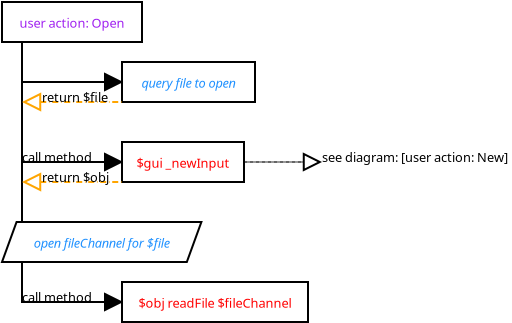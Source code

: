 <?xml version="1.0" encoding="UTF-8"?>
<dia:diagram xmlns:dia="http://www.lysator.liu.se/~alla/dia/"><dia:layer name="Background" visible="true"><dia:object type="Standard - ZigZagLine" version="0" id="O0"><dia:attribute name="obj_pos"><dia:point val="2,5"/></dia:attribute><dia:attribute name="obj_bb"><dia:rectangle val="1.95,4.95;7.071,9.05"/></dia:attribute><dia:attribute name="orth_points"><dia:point val="2,5"/><dia:point val="2,9"/><dia:point val="7,9"/><dia:point val="7,9"/></dia:attribute><dia:attribute name="orth_orient"><dia:enum val="1"/><dia:enum val="0"/><dia:enum val="1"/></dia:attribute><dia:attribute name="end_arrow"><dia:enum val="3"/></dia:attribute><dia:attribute name="end_arrow_length"><dia:real val="0.8"/></dia:attribute><dia:attribute name="end_arrow_width"><dia:real val="0.8"/></dia:attribute><dia:connections><dia:connection handle="1" to="O2" connection="7"/></dia:connections></dia:object><dia:object type="Standard - Text" version="0" id="O1"><dia:attribute name="obj_pos"><dia:point val="2,9"/></dia:attribute><dia:attribute name="obj_bb"><dia:rectangle val="1.978,8.277;5.6,9.345"/></dia:attribute><dia:attribute name="text"><dia:composite type="text"><dia:attribute name="string"><dia:string>#call method#</dia:string></dia:attribute><dia:attribute name="font"><dia:font family="sans" style="0" name="Courier"/></dia:attribute><dia:attribute name="height"><dia:real val="0.8"/></dia:attribute><dia:attribute name="pos"><dia:point val="2,9"/></dia:attribute><dia:attribute name="color"><dia:color val="#000000"/></dia:attribute><dia:attribute name="alignment"><dia:enum val="0"/></dia:attribute></dia:composite></dia:attribute></dia:object><dia:object type="Flowchart - Box" version="0" id="O2"><dia:attribute name="obj_pos"><dia:point val="7,8"/></dia:attribute><dia:attribute name="obj_bb"><dia:rectangle val="6.95,7.95;13.15,10.05"/></dia:attribute><dia:attribute name="elem_corner"><dia:point val="7,8"/></dia:attribute><dia:attribute name="elem_width"><dia:real val="6.1"/></dia:attribute><dia:attribute name="elem_height"><dia:real val="2"/></dia:attribute><dia:attribute name="show_background"><dia:boolean val="true"/></dia:attribute><dia:attribute name="padding"><dia:real val="0.5"/></dia:attribute><dia:attribute name="text"><dia:composite type="text"><dia:attribute name="string"><dia:string>#$gui _newInput#</dia:string></dia:attribute><dia:attribute name="font"><dia:font family="sans" style="0" name="Courier"/></dia:attribute><dia:attribute name="height"><dia:real val="0.8"/></dia:attribute><dia:attribute name="pos"><dia:point val="10.05,9.3"/></dia:attribute><dia:attribute name="color"><dia:color val="#ff0000"/></dia:attribute><dia:attribute name="alignment"><dia:enum val="1"/></dia:attribute></dia:composite></dia:attribute></dia:object><dia:object type="Flowchart - Box" version="0" id="O3"><dia:attribute name="obj_pos"><dia:point val="1,1"/></dia:attribute><dia:attribute name="obj_bb"><dia:rectangle val="0.95,0.95;8.05,3.05"/></dia:attribute><dia:attribute name="elem_corner"><dia:point val="1,1"/></dia:attribute><dia:attribute name="elem_width"><dia:real val="7"/></dia:attribute><dia:attribute name="elem_height"><dia:real val="2"/></dia:attribute><dia:attribute name="show_background"><dia:boolean val="true"/></dia:attribute><dia:attribute name="padding"><dia:real val="0.5"/></dia:attribute><dia:attribute name="text"><dia:composite type="text"><dia:attribute name="string"><dia:string>#user action: Open#</dia:string></dia:attribute><dia:attribute name="font"><dia:font family="sans" style="0" name="Courier"/></dia:attribute><dia:attribute name="height"><dia:real val="0.8"/></dia:attribute><dia:attribute name="pos"><dia:point val="4.5,2.3"/></dia:attribute><dia:attribute name="color"><dia:color val="#a020f0"/></dia:attribute><dia:attribute name="alignment"><dia:enum val="1"/></dia:attribute></dia:composite></dia:attribute></dia:object><dia:object type="Standard - ZigZagLine" version="0" id="O4"><dia:attribute name="obj_pos"><dia:point val="2,8"/></dia:attribute><dia:attribute name="obj_bb"><dia:rectangle val="1.95,7.95;7.071,16.05"/></dia:attribute><dia:attribute name="orth_points"><dia:point val="2,8"/><dia:point val="2,16"/><dia:point val="7,16"/><dia:point val="7,16"/></dia:attribute><dia:attribute name="orth_orient"><dia:enum val="1"/><dia:enum val="0"/><dia:enum val="1"/></dia:attribute><dia:attribute name="end_arrow"><dia:enum val="3"/></dia:attribute><dia:attribute name="end_arrow_length"><dia:real val="0.8"/></dia:attribute><dia:attribute name="end_arrow_width"><dia:real val="0.8"/></dia:attribute><dia:connections><dia:connection handle="1" to="O11" connection="7"/></dia:connections></dia:object><dia:object type="Standard - Line" version="0" id="O5"><dia:attribute name="obj_pos"><dia:point val="2,10"/></dia:attribute><dia:attribute name="obj_bb"><dia:rectangle val="1.95,9.2;7.05,10.8"/></dia:attribute><dia:attribute name="conn_endpoints"><dia:point val="2,10"/><dia:point val="7,10"/></dia:attribute><dia:attribute name="numcp"><dia:int val="1"/></dia:attribute><dia:attribute name="line_color"><dia:color val="#ffa500"/></dia:attribute><dia:attribute name="line_style"><dia:enum val="2"/></dia:attribute><dia:attribute name="start_arrow"><dia:enum val="2"/></dia:attribute><dia:attribute name="start_arrow_length"><dia:real val="0.8"/></dia:attribute><dia:attribute name="start_arrow_width"><dia:real val="0.8"/></dia:attribute><dia:attribute name="dashlength"><dia:real val="0.3"/></dia:attribute><dia:connections><dia:connection handle="1" to="O2" connection="11"/></dia:connections></dia:object><dia:object type="Standard - Text" version="0" id="O6"><dia:attribute name="obj_pos"><dia:point val="3,10"/></dia:attribute><dia:attribute name="obj_bb"><dia:rectangle val="3,9.277;6.572,10.345"/></dia:attribute><dia:attribute name="text"><dia:composite type="text"><dia:attribute name="string"><dia:string>#return $obj#</dia:string></dia:attribute><dia:attribute name="font"><dia:font family="sans" style="0" name="Courier"/></dia:attribute><dia:attribute name="height"><dia:real val="0.8"/></dia:attribute><dia:attribute name="pos"><dia:point val="3,10"/></dia:attribute><dia:attribute name="color"><dia:color val="#000000"/></dia:attribute><dia:attribute name="alignment"><dia:enum val="0"/></dia:attribute></dia:composite></dia:attribute></dia:object><dia:object type="Flowchart - Box" version="0" id="O7"><dia:attribute name="obj_pos"><dia:point val="7,4"/></dia:attribute><dia:attribute name="obj_bb"><dia:rectangle val="6.95,3.95;13.7,6.05"/></dia:attribute><dia:attribute name="elem_corner"><dia:point val="7,4"/></dia:attribute><dia:attribute name="elem_width"><dia:real val="6.65"/></dia:attribute><dia:attribute name="elem_height"><dia:real val="2"/></dia:attribute><dia:attribute name="show_background"><dia:boolean val="true"/></dia:attribute><dia:attribute name="padding"><dia:real val="0.5"/></dia:attribute><dia:attribute name="text"><dia:composite type="text"><dia:attribute name="string"><dia:string>#query file to open#</dia:string></dia:attribute><dia:attribute name="font"><dia:font family="sans" style="8" name="Courier"/></dia:attribute><dia:attribute name="height"><dia:real val="0.8"/></dia:attribute><dia:attribute name="pos"><dia:point val="10.325,5.3"/></dia:attribute><dia:attribute name="color"><dia:color val="#1e90ff"/></dia:attribute><dia:attribute name="alignment"><dia:enum val="1"/></dia:attribute></dia:composite></dia:attribute></dia:object><dia:object type="Standard - ZigZagLine" version="0" id="O8"><dia:attribute name="obj_pos"><dia:point val="2,3"/></dia:attribute><dia:attribute name="obj_bb"><dia:rectangle val="1.95,2.95;7.071,5.05"/></dia:attribute><dia:attribute name="orth_points"><dia:point val="2,3"/><dia:point val="2,5"/><dia:point val="7,5"/><dia:point val="7,5"/></dia:attribute><dia:attribute name="orth_orient"><dia:enum val="1"/><dia:enum val="0"/><dia:enum val="1"/></dia:attribute><dia:attribute name="end_arrow"><dia:enum val="3"/></dia:attribute><dia:attribute name="end_arrow_length"><dia:real val="0.8"/></dia:attribute><dia:attribute name="end_arrow_width"><dia:real val="0.8"/></dia:attribute><dia:connections><dia:connection handle="1" to="O7" connection="7"/></dia:connections></dia:object><dia:object type="Standard - Line" version="0" id="O9"><dia:attribute name="obj_pos"><dia:point val="2,6"/></dia:attribute><dia:attribute name="obj_bb"><dia:rectangle val="1.95,5.2;7.05,6.8"/></dia:attribute><dia:attribute name="conn_endpoints"><dia:point val="2,6"/><dia:point val="7,6"/></dia:attribute><dia:attribute name="numcp"><dia:int val="1"/></dia:attribute><dia:attribute name="line_color"><dia:color val="#ffa500"/></dia:attribute><dia:attribute name="line_style"><dia:enum val="2"/></dia:attribute><dia:attribute name="start_arrow"><dia:enum val="2"/></dia:attribute><dia:attribute name="start_arrow_length"><dia:real val="0.8"/></dia:attribute><dia:attribute name="start_arrow_width"><dia:real val="0.8"/></dia:attribute><dia:attribute name="dashlength"><dia:real val="0.3"/></dia:attribute><dia:connections><dia:connection handle="1" to="O7" connection="11"/></dia:connections></dia:object><dia:object type="Standard - Text" version="0" id="O10"><dia:attribute name="obj_pos"><dia:point val="3,6"/></dia:attribute><dia:attribute name="obj_bb"><dia:rectangle val="3,5.277;6.473,6.345"/></dia:attribute><dia:attribute name="text"><dia:composite type="text"><dia:attribute name="string"><dia:string>#return $file#</dia:string></dia:attribute><dia:attribute name="font"><dia:font family="sans" style="0" name="Courier"/></dia:attribute><dia:attribute name="height"><dia:real val="0.8"/></dia:attribute><dia:attribute name="pos"><dia:point val="3,6"/></dia:attribute><dia:attribute name="color"><dia:color val="#000000"/></dia:attribute><dia:attribute name="alignment"><dia:enum val="0"/></dia:attribute></dia:composite></dia:attribute></dia:object><dia:object type="Flowchart - Box" version="0" id="O11"><dia:attribute name="obj_pos"><dia:point val="7,15"/></dia:attribute><dia:attribute name="obj_bb"><dia:rectangle val="6.95,14.95;16.35,17.05"/></dia:attribute><dia:attribute name="elem_corner"><dia:point val="7,15"/></dia:attribute><dia:attribute name="elem_width"><dia:real val="9.3"/></dia:attribute><dia:attribute name="elem_height"><dia:real val="2"/></dia:attribute><dia:attribute name="show_background"><dia:boolean val="true"/></dia:attribute><dia:attribute name="padding"><dia:real val="0.5"/></dia:attribute><dia:attribute name="text"><dia:composite type="text"><dia:attribute name="string"><dia:string>#$obj readFile $fileChannel#</dia:string></dia:attribute><dia:attribute name="font"><dia:font family="sans" style="0" name="Courier"/></dia:attribute><dia:attribute name="height"><dia:real val="0.8"/></dia:attribute><dia:attribute name="pos"><dia:point val="11.65,16.3"/></dia:attribute><dia:attribute name="color"><dia:color val="#ff0000"/></dia:attribute><dia:attribute name="alignment"><dia:enum val="1"/></dia:attribute></dia:composite></dia:attribute></dia:object><dia:object type="Standard - Text" version="0" id="O12"><dia:attribute name="obj_pos"><dia:point val="2,16"/></dia:attribute><dia:attribute name="obj_bb"><dia:rectangle val="2,15.277;5.622,16.345"/></dia:attribute><dia:attribute name="text"><dia:composite type="text"><dia:attribute name="string"><dia:string>#call method#</dia:string></dia:attribute><dia:attribute name="font"><dia:font family="sans" style="0" name="Courier"/></dia:attribute><dia:attribute name="height"><dia:real val="0.8"/></dia:attribute><dia:attribute name="pos"><dia:point val="2,16"/></dia:attribute><dia:attribute name="color"><dia:color val="#000000"/></dia:attribute><dia:attribute name="alignment"><dia:enum val="0"/></dia:attribute></dia:composite></dia:attribute></dia:object><dia:object type="Standard - Text" version="0" id="O13"><dia:attribute name="obj_pos"><dia:point val="17,9"/></dia:attribute><dia:attribute name="obj_bb"><dia:rectangle val="17,8.277;27.223,9.345"/></dia:attribute><dia:attribute name="text"><dia:composite type="text"><dia:attribute name="string"><dia:string>#see diagram: [user action: New]#</dia:string></dia:attribute><dia:attribute name="font"><dia:font family="sans" style="0" name="Courier"/></dia:attribute><dia:attribute name="height"><dia:real val="0.8"/></dia:attribute><dia:attribute name="pos"><dia:point val="17,9"/></dia:attribute><dia:attribute name="color"><dia:color val="#000000"/></dia:attribute><dia:attribute name="alignment"><dia:enum val="0"/></dia:attribute></dia:composite></dia:attribute></dia:object><dia:object type="Standard - Line" version="0" id="O14"><dia:attribute name="obj_pos"><dia:point val="13.1,9"/></dia:attribute><dia:attribute name="obj_bb"><dia:rectangle val="13.05,8.2;17.05,9.8"/></dia:attribute><dia:attribute name="conn_endpoints"><dia:point val="13.1,9"/><dia:point val="17,9"/></dia:attribute><dia:attribute name="numcp"><dia:int val="1"/></dia:attribute><dia:attribute name="line_style"><dia:enum val="4"/></dia:attribute><dia:attribute name="end_arrow"><dia:enum val="2"/></dia:attribute><dia:attribute name="end_arrow_length"><dia:real val="0.8"/></dia:attribute><dia:attribute name="end_arrow_width"><dia:real val="0.8"/></dia:attribute><dia:attribute name="dashlength"><dia:real val="0.3"/></dia:attribute><dia:connections><dia:connection handle="0" to="O2" connection="8"/></dia:connections></dia:object><dia:object type="Flowchart - Parallelogram" version="0" id="O15"><dia:attribute name="obj_pos"><dia:point val="1,12"/></dia:attribute><dia:attribute name="obj_bb"><dia:rectangle val="0.95,11.95;11.019,14.05"/></dia:attribute><dia:attribute name="elem_corner"><dia:point val="1,12"/></dia:attribute><dia:attribute name="elem_width"><dia:real val="9.969"/></dia:attribute><dia:attribute name="elem_height"><dia:real val="2"/></dia:attribute><dia:attribute name="show_background"><dia:boolean val="true"/></dia:attribute><dia:attribute name="shear_angle"><dia:real val="70"/></dia:attribute><dia:attribute name="padding"><dia:real val="0.5"/></dia:attribute><dia:attribute name="text"><dia:composite type="text"><dia:attribute name="string"><dia:string>#open fileChannel for $file#</dia:string></dia:attribute><dia:attribute name="font"><dia:font family="sans" style="8" name="Courier"/></dia:attribute><dia:attribute name="height"><dia:real val="0.8"/></dia:attribute><dia:attribute name="pos"><dia:point val="5.985,13.3"/></dia:attribute><dia:attribute name="color"><dia:color val="#1e90ff"/></dia:attribute><dia:attribute name="alignment"><dia:enum val="1"/></dia:attribute></dia:composite></dia:attribute></dia:object></dia:layer></dia:diagram>
